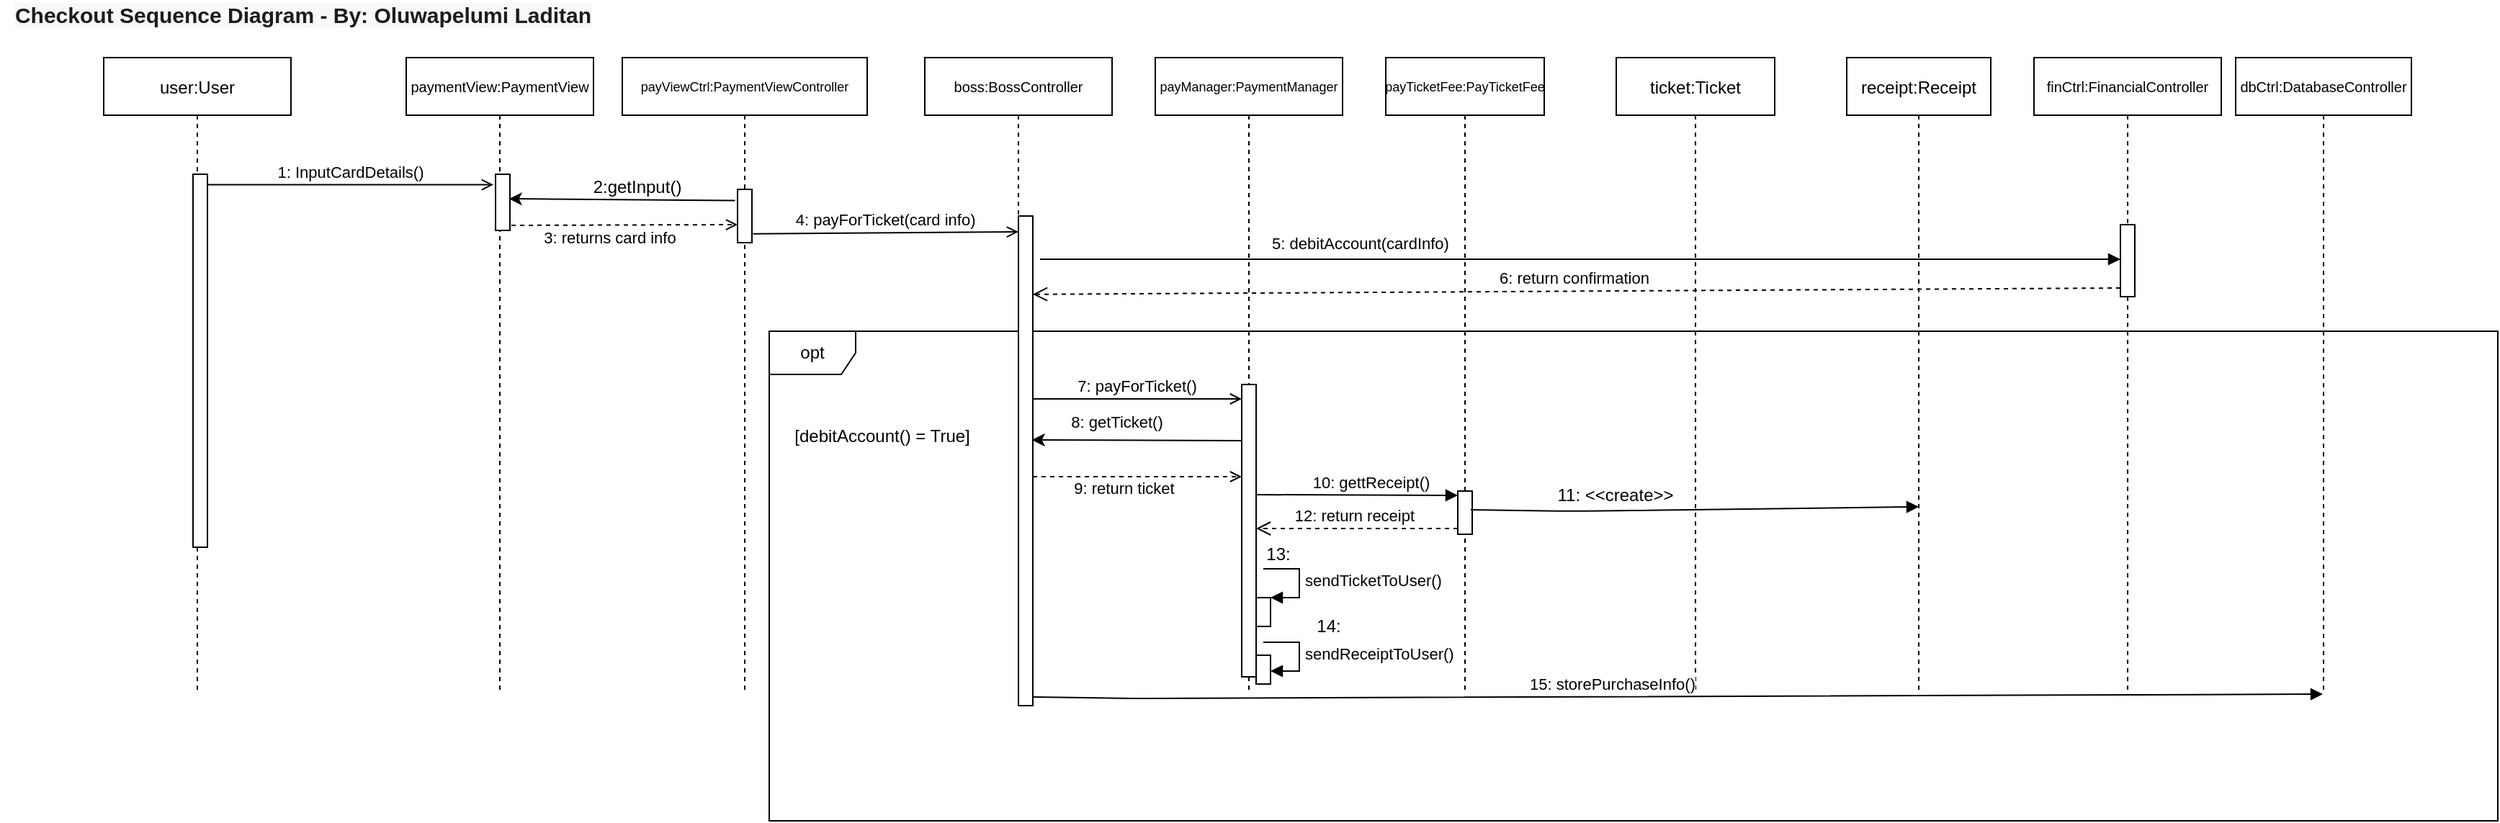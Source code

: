 <mxfile version="13.10.1" type="device"><diagram id="kgpKYQtTHZ0yAKxKKP6v" name="Page-1"><mxGraphModel dx="3524" dy="588" grid="1" gridSize="10" guides="1" tooltips="1" connect="1" arrows="1" fold="1" page="1" pageScale="1" pageWidth="2339" pageHeight="3300" math="0" shadow="0"><root><mxCell id="0"/><mxCell id="1" parent="0"/><mxCell id="AtblsOlPLHBQ5N2xJBc1-201" value="opt" style="shape=umlFrame;whiteSpace=wrap;html=1;" parent="1" vertex="1"><mxGeometry x="-708" y="660" width="1200" height="340" as="geometry"/></mxCell><mxCell id="AtblsOlPLHBQ5N2xJBc1-1" value="&lt;b style=&quot;box-sizing: inherit ; color: rgb(29 , 28 , 29) ; font-family: , &amp;#34;applelogo&amp;#34; , sans-serif ; font-size: 15px ; text-align: left ; background-color: rgb(248 , 248 , 248)&quot;&gt;Checkout Sequence Diagram - By: Oluwapelumi Laditan&lt;/b&gt;" style="text;html=1;align=center;verticalAlign=middle;resizable=0;points=[];autosize=1;" parent="1" vertex="1"><mxGeometry x="-1242" y="430" width="420" height="20" as="geometry"/></mxCell><mxCell id="AtblsOlPLHBQ5N2xJBc1-6" value="payManager:PaymentManager" style="shape=umlLifeline;perimeter=lifelinePerimeter;container=1;collapsible=0;recursiveResize=0;rounded=0;shadow=0;strokeWidth=1;fontSize=9;" parent="1" vertex="1"><mxGeometry x="-440" y="470" width="130" height="440" as="geometry"/></mxCell><mxCell id="AtblsOlPLHBQ5N2xJBc1-7" value="" style="points=[];perimeter=orthogonalPerimeter;rounded=0;shadow=0;strokeWidth=1;" parent="AtblsOlPLHBQ5N2xJBc1-6" vertex="1"><mxGeometry x="60" y="227" width="10" height="203" as="geometry"/></mxCell><mxCell id="AtblsOlPLHBQ5N2xJBc1-12" value="payTicketFee:PayTicketFee" style="shape=umlLifeline;perimeter=lifelinePerimeter;container=1;collapsible=0;recursiveResize=0;rounded=0;shadow=0;strokeWidth=1;fontSize=9;" parent="1" vertex="1"><mxGeometry x="-280" y="470" width="110" height="440" as="geometry"/></mxCell><mxCell id="AtblsOlPLHBQ5N2xJBc1-13" value="" style="points=[];perimeter=orthogonalPerimeter;rounded=0;shadow=0;strokeWidth=1;" parent="AtblsOlPLHBQ5N2xJBc1-12" vertex="1"><mxGeometry x="50" y="301" width="10" height="30" as="geometry"/></mxCell><mxCell id="AtblsOlPLHBQ5N2xJBc1-14" value="ticket:Ticket" style="shape=umlLifeline;perimeter=lifelinePerimeter;container=1;collapsible=0;recursiveResize=0;rounded=0;shadow=0;strokeWidth=1;" parent="1" vertex="1"><mxGeometry x="-120" y="470" width="110" height="440" as="geometry"/></mxCell><mxCell id="AtblsOlPLHBQ5N2xJBc1-18" value="receipt:Receipt" style="shape=umlLifeline;perimeter=lifelinePerimeter;container=1;collapsible=0;recursiveResize=0;rounded=0;shadow=0;strokeWidth=1;" parent="1" vertex="1"><mxGeometry x="40" y="470" width="100" height="440" as="geometry"/></mxCell><mxCell id="AtblsOlPLHBQ5N2xJBc1-21" value="finCtrl:FinancialController" style="shape=umlLifeline;perimeter=lifelinePerimeter;container=1;collapsible=0;recursiveResize=0;rounded=0;shadow=0;strokeWidth=1;fontSize=10;" parent="1" vertex="1"><mxGeometry x="170" y="470" width="130" height="440" as="geometry"/></mxCell><mxCell id="AtblsOlPLHBQ5N2xJBc1-22" value="" style="points=[];perimeter=orthogonalPerimeter;rounded=0;shadow=0;strokeWidth=1;" parent="AtblsOlPLHBQ5N2xJBc1-21" vertex="1"><mxGeometry x="60" y="116" width="10" height="50" as="geometry"/></mxCell><mxCell id="AtblsOlPLHBQ5N2xJBc1-170" value="" style="verticalAlign=bottom;endArrow=block;shadow=0;strokeWidth=1;" parent="1" edge="1"><mxGeometry x="0.296" relative="1" as="geometry"><mxPoint x="-520" y="610" as="sourcePoint"/><mxPoint x="230" y="610" as="targetPoint"/><Array as="points"><mxPoint x="-450" y="610"/></Array><mxPoint as="offset"/></mxGeometry></mxCell><mxCell id="AtblsOlPLHBQ5N2xJBc1-171" value="5: debitAccount(cardInfo)" style="edgeLabel;html=1;align=center;verticalAlign=middle;resizable=0;points=[];" parent="AtblsOlPLHBQ5N2xJBc1-170" vertex="1" connectable="0"><mxGeometry x="0.142" relative="1" as="geometry"><mxPoint x="-206.24" y="-11" as="offset"/></mxGeometry></mxCell><mxCell id="AtblsOlPLHBQ5N2xJBc1-172" value="6: return confirmation " style="verticalAlign=bottom;endArrow=open;dashed=1;endSize=8;shadow=0;strokeWidth=1;entryX=0.995;entryY=0.16;entryDx=0;entryDy=0;entryPerimeter=0;exitX=0;exitY=0.88;exitDx=0;exitDy=0;exitPerimeter=0;" parent="1" edge="1" target="cVH1LzdL7UGkbosEW1rj-8" source="AtblsOlPLHBQ5N2xJBc1-22"><mxGeometry relative="1" as="geometry"><mxPoint x="-524" y="640.0" as="targetPoint"/><mxPoint x="230.5" y="640.0" as="sourcePoint"/></mxGeometry></mxCell><mxCell id="AtblsOlPLHBQ5N2xJBc1-173" value="7: payForTicket()" style="verticalAlign=bottom;endArrow=open;shadow=0;strokeWidth=1;endFill=0;" parent="1" edge="1"><mxGeometry relative="1" as="geometry"><mxPoint x="-525" y="707" as="sourcePoint"/><mxPoint x="-380" y="707" as="targetPoint"/></mxGeometry></mxCell><mxCell id="AtblsOlPLHBQ5N2xJBc1-177" value="" style="verticalAlign=bottom;endArrow=block;shadow=0;strokeWidth=1;entryX=0.5;entryY=0.612;entryDx=0;entryDy=0;entryPerimeter=0;" parent="1" edge="1"><mxGeometry x="0.361" y="21" relative="1" as="geometry"><mxPoint x="-220.98" y="784" as="sourcePoint"/><mxPoint x="90" y="781.92" as="targetPoint"/><Array as="points"><mxPoint x="-150.98" y="785"/></Array><mxPoint as="offset"/></mxGeometry></mxCell><mxCell id="AtblsOlPLHBQ5N2xJBc1-178" value="11: &amp;lt;&amp;lt;create&amp;gt;&amp;gt;" style="text;html=1;align=center;verticalAlign=middle;resizable=0;points=[];autosize=1;" parent="1" vertex="1"><mxGeometry x="-170.98" y="764" width="100" height="20" as="geometry"/></mxCell><mxCell id="AtblsOlPLHBQ5N2xJBc1-179" value="dbCtrl:DatabaseController" style="shape=umlLifeline;perimeter=lifelinePerimeter;container=1;collapsible=0;recursiveResize=0;rounded=0;shadow=0;strokeWidth=1;fontSize=10;" parent="1" vertex="1"><mxGeometry x="310" y="470" width="122" height="440" as="geometry"/></mxCell><mxCell id="AtblsOlPLHBQ5N2xJBc1-181" value="" style="verticalAlign=bottom;endArrow=block;shadow=0;strokeWidth=1;entryX=0.473;entryY=0.9;entryDx=0;entryDy=0;entryPerimeter=0;" parent="1" edge="1"><mxGeometry x="0.361" y="21" relative="1" as="geometry"><mxPoint x="-524.51" y="914" as="sourcePoint"/><mxPoint x="370.52" y="912" as="targetPoint"/><Array as="points"><mxPoint x="-454.51" y="915"/></Array><mxPoint as="offset"/></mxGeometry></mxCell><mxCell id="AtblsOlPLHBQ5N2xJBc1-182" value="15: storePurchaseInfo()" style="edgeLabel;html=1;align=center;verticalAlign=middle;resizable=0;points=[];" parent="AtblsOlPLHBQ5N2xJBc1-181" vertex="1" connectable="0"><mxGeometry x="-0.104" relative="1" as="geometry"><mxPoint y="-8.8" as="offset"/></mxGeometry></mxCell><mxCell id="AtblsOlPLHBQ5N2xJBc1-184" value="payViewCtrl:PaymentViewController" style="shape=umlLifeline;perimeter=lifelinePerimeter;container=1;collapsible=0;recursiveResize=0;rounded=0;shadow=0;strokeWidth=1;fontSize=9;" parent="1" vertex="1"><mxGeometry x="-810" y="470" width="170" height="440" as="geometry"/></mxCell><mxCell id="AtblsOlPLHBQ5N2xJBc1-185" value="" style="points=[];perimeter=orthogonalPerimeter;rounded=0;shadow=0;strokeWidth=1;" parent="AtblsOlPLHBQ5N2xJBc1-184" vertex="1"><mxGeometry x="80" y="91.5" width="10" height="37" as="geometry"/></mxCell><mxCell id="AtblsOlPLHBQ5N2xJBc1-187" value="4: payForTicket(card info)" style="verticalAlign=bottom;endArrow=open;shadow=0;strokeWidth=1;entryX=-0.167;entryY=0.3;entryDx=0;entryDy=0;entryPerimeter=0;exitX=0.027;exitY=1.12;exitDx=0;exitDy=0;exitPerimeter=0;endFill=0;" parent="1" edge="1"><mxGeometry relative="1" as="geometry"><mxPoint x="-719.19" y="592.4" as="sourcePoint"/><mxPoint x="-535.01" y="591" as="targetPoint"/></mxGeometry></mxCell><mxCell id="AtblsOlPLHBQ5N2xJBc1-194" value="" style="html=1;points=[];perimeter=orthogonalPerimeter;" parent="1" vertex="1"><mxGeometry x="-370" y="845" width="10" height="20" as="geometry"/></mxCell><mxCell id="AtblsOlPLHBQ5N2xJBc1-195" value="sendTicketToUser()" style="edgeStyle=orthogonalEdgeStyle;html=1;align=left;spacingLeft=2;endArrow=block;rounded=0;entryX=1;entryY=0;" parent="1" target="AtblsOlPLHBQ5N2xJBc1-194" edge="1"><mxGeometry relative="1" as="geometry"><mxPoint x="-365" y="825" as="sourcePoint"/><Array as="points"><mxPoint x="-365" y="825"/><mxPoint x="-340" y="825"/><mxPoint x="-340" y="845"/></Array></mxGeometry></mxCell><mxCell id="AtblsOlPLHBQ5N2xJBc1-197" value="" style="html=1;points=[];perimeter=orthogonalPerimeter;" parent="1" vertex="1"><mxGeometry x="-370" y="885" width="10" height="20" as="geometry"/></mxCell><mxCell id="AtblsOlPLHBQ5N2xJBc1-199" value="sendReceiptToUser()" style="edgeStyle=orthogonalEdgeStyle;html=1;align=left;spacingLeft=2;endArrow=block;rounded=0;entryX=1;entryY=0;" parent="1" edge="1"><mxGeometry relative="1" as="geometry"><mxPoint x="-365" y="876" as="sourcePoint"/><Array as="points"><mxPoint x="-365" y="876"/><mxPoint x="-340" y="876"/><mxPoint x="-340" y="896"/></Array><mxPoint x="-360" y="896" as="targetPoint"/></mxGeometry></mxCell><mxCell id="AtblsOlPLHBQ5N2xJBc1-200" value="10: gettReceipt()" style="verticalAlign=bottom;endArrow=block;shadow=0;strokeWidth=1;" parent="1" edge="1"><mxGeometry x="0.143" relative="1" as="geometry"><mxPoint x="-370" y="773.5" as="sourcePoint"/><mxPoint x="-230" y="774" as="targetPoint"/><mxPoint as="offset"/></mxGeometry></mxCell><mxCell id="AtblsOlPLHBQ5N2xJBc1-202" value="[debitAccount() = True]" style="text;html=1;align=center;verticalAlign=middle;resizable=0;points=[];autosize=1;" parent="1" vertex="1"><mxGeometry x="-700" y="723" width="140" height="20" as="geometry"/></mxCell><mxCell id="AtblsOlPLHBQ5N2xJBc1-205" value="13:" style="text;html=1;align=center;verticalAlign=middle;resizable=0;points=[];autosize=1;" parent="1" vertex="1"><mxGeometry x="-370" y="805" width="30" height="20" as="geometry"/></mxCell><mxCell id="AtblsOlPLHBQ5N2xJBc1-206" value="14:" style="text;html=1;align=center;verticalAlign=middle;resizable=0;points=[];autosize=1;" parent="1" vertex="1"><mxGeometry x="-335" y="855" width="30" height="20" as="geometry"/></mxCell><mxCell id="AtblsOlPLHBQ5N2xJBc1-208" value="paymentView:PaymentView" style="shape=umlLifeline;perimeter=lifelinePerimeter;container=1;collapsible=0;recursiveResize=0;rounded=0;shadow=0;strokeWidth=1;fontSize=10;" parent="1" vertex="1"><mxGeometry x="-960" y="470" width="130" height="440" as="geometry"/></mxCell><mxCell id="AtblsOlPLHBQ5N2xJBc1-209" value="" style="points=[];perimeter=orthogonalPerimeter;rounded=0;shadow=0;strokeWidth=1;" parent="AtblsOlPLHBQ5N2xJBc1-208" vertex="1"><mxGeometry x="62" y="81" width="10" height="39" as="geometry"/></mxCell><mxCell id="AtblsOlPLHBQ5N2xJBc1-210" value="user:User" style="shape=umlLifeline;perimeter=lifelinePerimeter;container=1;collapsible=0;recursiveResize=0;rounded=0;shadow=0;strokeWidth=1;" parent="1" vertex="1"><mxGeometry x="-1170" y="470" width="130" height="440" as="geometry"/></mxCell><mxCell id="AtblsOlPLHBQ5N2xJBc1-211" value="" style="points=[];perimeter=orthogonalPerimeter;rounded=0;shadow=0;strokeWidth=1;" parent="AtblsOlPLHBQ5N2xJBc1-210" vertex="1"><mxGeometry x="62" y="81" width="10" height="259" as="geometry"/></mxCell><mxCell id="AtblsOlPLHBQ5N2xJBc1-216" value="1: InputCardDetails()" style="verticalAlign=bottom;endArrow=open;shadow=0;strokeWidth=1;entryX=-0.15;entryY=0.392;entryDx=0;entryDy=0;entryPerimeter=0;endFill=0;" parent="1" edge="1"><mxGeometry relative="1" as="geometry"><mxPoint x="-1098" y="558.288" as="sourcePoint"/><mxPoint x="-899.5" y="558.288" as="targetPoint"/></mxGeometry></mxCell><mxCell id="AtblsOlPLHBQ5N2xJBc1-217" value="" style="endArrow=classic;html=1;entryX=0.933;entryY=0.436;entryDx=0;entryDy=0;entryPerimeter=0;exitX=-0.171;exitY=0.209;exitDx=0;exitDy=0;exitPerimeter=0;" parent="1" target="AtblsOlPLHBQ5N2xJBc1-209" edge="1" source="AtblsOlPLHBQ5N2xJBc1-185"><mxGeometry width="50" height="50" relative="1" as="geometry"><mxPoint x="-727" y="568" as="sourcePoint"/><mxPoint x="-887" y="563" as="targetPoint"/></mxGeometry></mxCell><mxCell id="AtblsOlPLHBQ5N2xJBc1-218" value="2:getInput()" style="text;html=1;align=center;verticalAlign=middle;resizable=0;points=[];autosize=1;" parent="1" vertex="1"><mxGeometry x="-840" y="550" width="80" height="20" as="geometry"/></mxCell><mxCell id="AtblsOlPLHBQ5N2xJBc1-219" value="" style="endArrow=open;dashed=1;html=1;exitX=1.1;exitY=0.756;exitDx=0;exitDy=0;exitPerimeter=0;startArrow=none;startFill=0;endFill=0;" parent="1" edge="1"><mxGeometry width="50" height="50" relative="1" as="geometry"><mxPoint x="-887.0" y="586.484" as="sourcePoint"/><mxPoint x="-730" y="586" as="targetPoint"/></mxGeometry></mxCell><mxCell id="AtblsOlPLHBQ5N2xJBc1-221" value="3: returns card info" style="edgeLabel;html=1;align=center;verticalAlign=middle;resizable=0;points=[];" parent="AtblsOlPLHBQ5N2xJBc1-219" vertex="1" connectable="0"><mxGeometry x="-0.14" y="-3" relative="1" as="geometry"><mxPoint y="5" as="offset"/></mxGeometry></mxCell><mxCell id="AtblsOlPLHBQ5N2xJBc1-224" value="12: return receipt " style="verticalAlign=bottom;endArrow=open;dashed=1;endSize=8;shadow=0;strokeWidth=1;" parent="1" edge="1"><mxGeometry relative="1" as="geometry"><mxPoint x="-370" y="797" as="targetPoint"/><mxPoint x="-230" y="797" as="sourcePoint"/></mxGeometry></mxCell><mxCell id="AtblsOlPLHBQ5N2xJBc1-230" value="" style="endArrow=classic;html=1;entryX=0.933;entryY=0.436;entryDx=0;entryDy=0;entryPerimeter=0;" parent="1" edge="1"><mxGeometry width="50" height="50" relative="1" as="geometry"><mxPoint x="-380" y="736" as="sourcePoint"/><mxPoint x="-525.67" y="735.504" as="targetPoint"/></mxGeometry></mxCell><mxCell id="AtblsOlPLHBQ5N2xJBc1-231" value="8: getTicket()" style="edgeLabel;html=1;align=center;verticalAlign=middle;resizable=0;points=[];" parent="AtblsOlPLHBQ5N2xJBc1-230" vertex="1" connectable="0"><mxGeometry x="0.195" y="-3" relative="1" as="geometry"><mxPoint y="-9.7" as="offset"/></mxGeometry></mxCell><mxCell id="AtblsOlPLHBQ5N2xJBc1-232" value="" style="endArrow=open;dashed=1;html=1;exitX=1.1;exitY=0.756;exitDx=0;exitDy=0;exitPerimeter=0;startArrow=none;startFill=0;endFill=0;" parent="1" edge="1"><mxGeometry width="50" height="50" relative="1" as="geometry"><mxPoint x="-525.0" y="760.984" as="sourcePoint"/><mxPoint x="-380" y="761" as="targetPoint"/></mxGeometry></mxCell><mxCell id="AtblsOlPLHBQ5N2xJBc1-233" value="9: return ticket" style="edgeLabel;html=1;align=center;verticalAlign=middle;resizable=0;points=[];" parent="AtblsOlPLHBQ5N2xJBc1-232" vertex="1" connectable="0"><mxGeometry x="-0.14" y="-3" relative="1" as="geometry"><mxPoint y="5" as="offset"/></mxGeometry></mxCell><mxCell id="cVH1LzdL7UGkbosEW1rj-7" value="boss:BossController" style="shape=umlLifeline;perimeter=lifelinePerimeter;container=1;collapsible=0;recursiveResize=0;rounded=0;shadow=0;strokeWidth=1;fontSize=10;" vertex="1" parent="1"><mxGeometry x="-600" y="470" width="130" height="410" as="geometry"/></mxCell><mxCell id="cVH1LzdL7UGkbosEW1rj-8" value="" style="points=[];perimeter=orthogonalPerimeter;rounded=0;shadow=0;strokeWidth=1;" vertex="1" parent="cVH1LzdL7UGkbosEW1rj-7"><mxGeometry x="65" y="110" width="10" height="340" as="geometry"/></mxCell></root></mxGraphModel></diagram></mxfile>